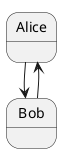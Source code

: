 {
  "sha1": "1bju6hz6527nav3n0qhwbex1qomgz0t",
  "insertion": {
    "when": "2024-05-25T14:26:51.411Z",
    "user": "plantuml@gmail.com"
  }
}
@startuml

!pragma layout smetana
state Alice
Alice -> Bob
Bob --> Alice

@enduml
